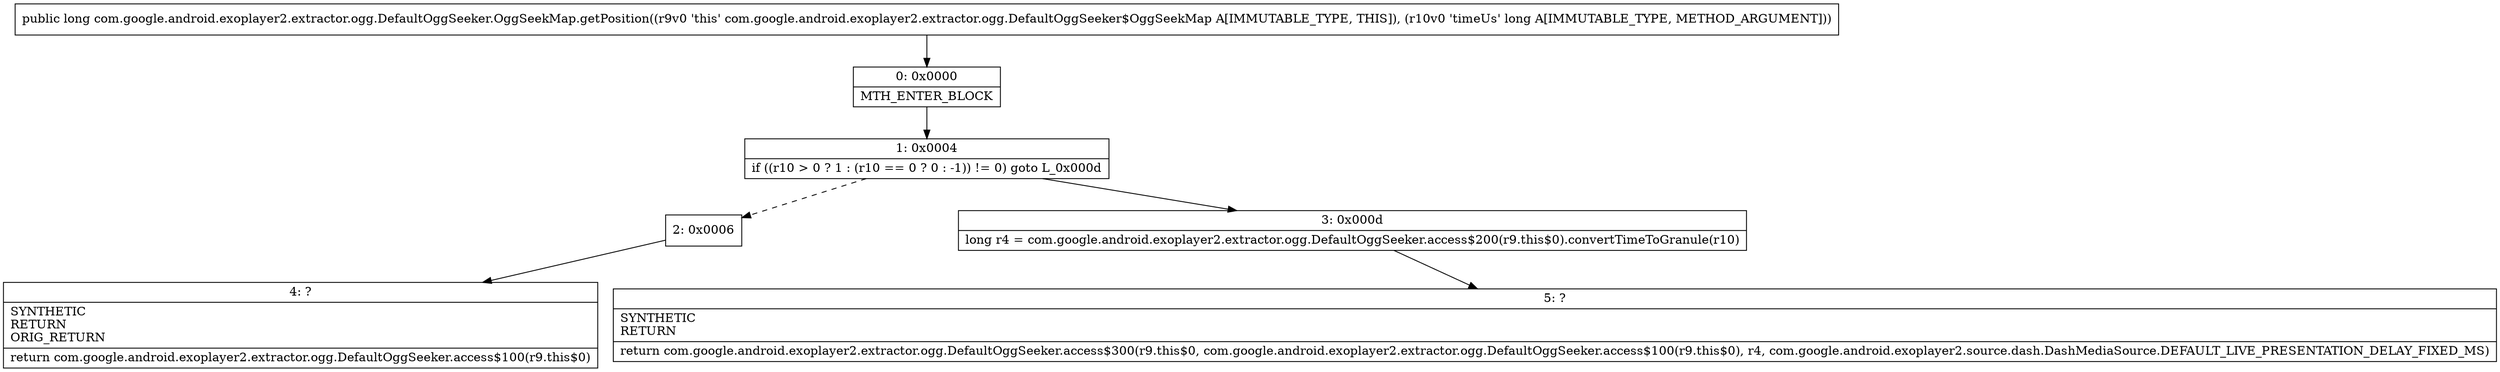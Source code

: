 digraph "CFG forcom.google.android.exoplayer2.extractor.ogg.DefaultOggSeeker.OggSeekMap.getPosition(J)J" {
Node_0 [shape=record,label="{0\:\ 0x0000|MTH_ENTER_BLOCK\l}"];
Node_1 [shape=record,label="{1\:\ 0x0004|if ((r10 \> 0 ? 1 : (r10 == 0 ? 0 : \-1)) != 0) goto L_0x000d\l}"];
Node_2 [shape=record,label="{2\:\ 0x0006}"];
Node_3 [shape=record,label="{3\:\ 0x000d|long r4 = com.google.android.exoplayer2.extractor.ogg.DefaultOggSeeker.access$200(r9.this$0).convertTimeToGranule(r10)\l}"];
Node_4 [shape=record,label="{4\:\ ?|SYNTHETIC\lRETURN\lORIG_RETURN\l|return com.google.android.exoplayer2.extractor.ogg.DefaultOggSeeker.access$100(r9.this$0)\l}"];
Node_5 [shape=record,label="{5\:\ ?|SYNTHETIC\lRETURN\l|return com.google.android.exoplayer2.extractor.ogg.DefaultOggSeeker.access$300(r9.this$0, com.google.android.exoplayer2.extractor.ogg.DefaultOggSeeker.access$100(r9.this$0), r4, com.google.android.exoplayer2.source.dash.DashMediaSource.DEFAULT_LIVE_PRESENTATION_DELAY_FIXED_MS)\l}"];
MethodNode[shape=record,label="{public long com.google.android.exoplayer2.extractor.ogg.DefaultOggSeeker.OggSeekMap.getPosition((r9v0 'this' com.google.android.exoplayer2.extractor.ogg.DefaultOggSeeker$OggSeekMap A[IMMUTABLE_TYPE, THIS]), (r10v0 'timeUs' long A[IMMUTABLE_TYPE, METHOD_ARGUMENT])) }"];
MethodNode -> Node_0;
Node_0 -> Node_1;
Node_1 -> Node_2[style=dashed];
Node_1 -> Node_3;
Node_2 -> Node_4;
Node_3 -> Node_5;
}

